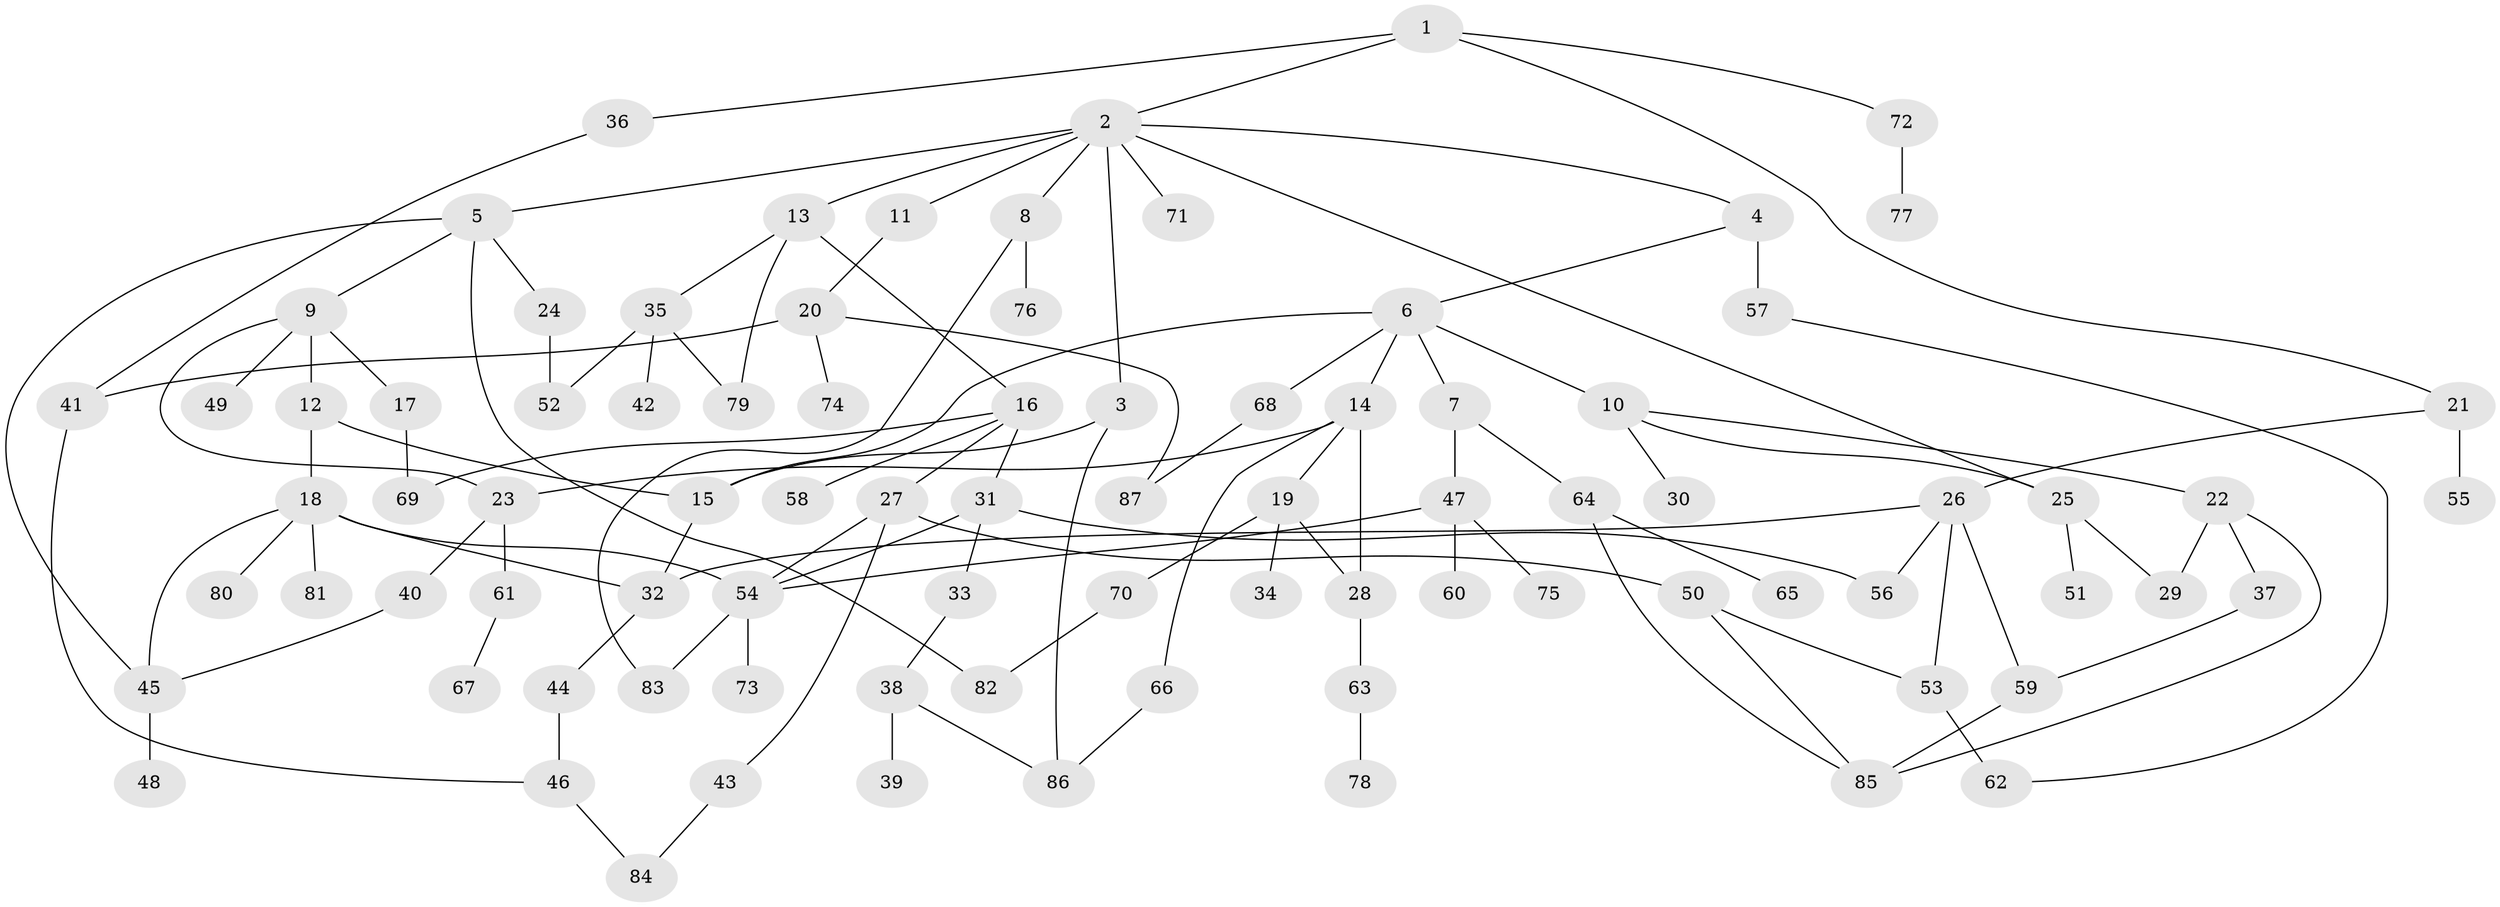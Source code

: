 // coarse degree distribution, {1: 0.5, 3: 0.11538461538461539, 4: 0.07692307692307693, 2: 0.11538461538461539, 6: 0.07692307692307693, 5: 0.038461538461538464, 8: 0.038461538461538464, 9: 0.038461538461538464}
// Generated by graph-tools (version 1.1) at 2025/44/03/04/25 21:44:18]
// undirected, 87 vertices, 117 edges
graph export_dot {
graph [start="1"]
  node [color=gray90,style=filled];
  1;
  2;
  3;
  4;
  5;
  6;
  7;
  8;
  9;
  10;
  11;
  12;
  13;
  14;
  15;
  16;
  17;
  18;
  19;
  20;
  21;
  22;
  23;
  24;
  25;
  26;
  27;
  28;
  29;
  30;
  31;
  32;
  33;
  34;
  35;
  36;
  37;
  38;
  39;
  40;
  41;
  42;
  43;
  44;
  45;
  46;
  47;
  48;
  49;
  50;
  51;
  52;
  53;
  54;
  55;
  56;
  57;
  58;
  59;
  60;
  61;
  62;
  63;
  64;
  65;
  66;
  67;
  68;
  69;
  70;
  71;
  72;
  73;
  74;
  75;
  76;
  77;
  78;
  79;
  80;
  81;
  82;
  83;
  84;
  85;
  86;
  87;
  1 -- 2;
  1 -- 21;
  1 -- 36;
  1 -- 72;
  2 -- 3;
  2 -- 4;
  2 -- 5;
  2 -- 8;
  2 -- 11;
  2 -- 13;
  2 -- 71;
  2 -- 25;
  3 -- 86;
  3 -- 15;
  4 -- 6;
  4 -- 57;
  5 -- 9;
  5 -- 24;
  5 -- 45;
  5 -- 82;
  6 -- 7;
  6 -- 10;
  6 -- 14;
  6 -- 15;
  6 -- 68;
  7 -- 47;
  7 -- 64;
  8 -- 76;
  8 -- 83;
  9 -- 12;
  9 -- 17;
  9 -- 49;
  9 -- 23;
  10 -- 22;
  10 -- 25;
  10 -- 30;
  11 -- 20;
  12 -- 18;
  12 -- 15;
  13 -- 16;
  13 -- 35;
  13 -- 79;
  14 -- 19;
  14 -- 23;
  14 -- 28;
  14 -- 66;
  15 -- 32;
  16 -- 27;
  16 -- 31;
  16 -- 58;
  16 -- 69;
  17 -- 69;
  18 -- 54;
  18 -- 80;
  18 -- 81;
  18 -- 45;
  18 -- 32;
  19 -- 34;
  19 -- 70;
  19 -- 28;
  20 -- 41;
  20 -- 74;
  20 -- 87;
  21 -- 26;
  21 -- 55;
  22 -- 37;
  22 -- 85;
  22 -- 29;
  23 -- 40;
  23 -- 61;
  24 -- 52;
  25 -- 29;
  25 -- 51;
  26 -- 59;
  26 -- 53;
  26 -- 56;
  26 -- 32;
  27 -- 43;
  27 -- 50;
  27 -- 54;
  28 -- 63;
  31 -- 33;
  31 -- 56;
  31 -- 54;
  32 -- 44;
  33 -- 38;
  35 -- 42;
  35 -- 79;
  35 -- 52;
  36 -- 41;
  37 -- 59;
  38 -- 39;
  38 -- 86;
  40 -- 45;
  41 -- 46;
  43 -- 84;
  44 -- 46;
  45 -- 48;
  46 -- 84;
  47 -- 60;
  47 -- 75;
  47 -- 54;
  50 -- 53;
  50 -- 85;
  53 -- 62;
  54 -- 73;
  54 -- 83;
  57 -- 62;
  59 -- 85;
  61 -- 67;
  63 -- 78;
  64 -- 65;
  64 -- 85;
  66 -- 86;
  68 -- 87;
  70 -- 82;
  72 -- 77;
}
